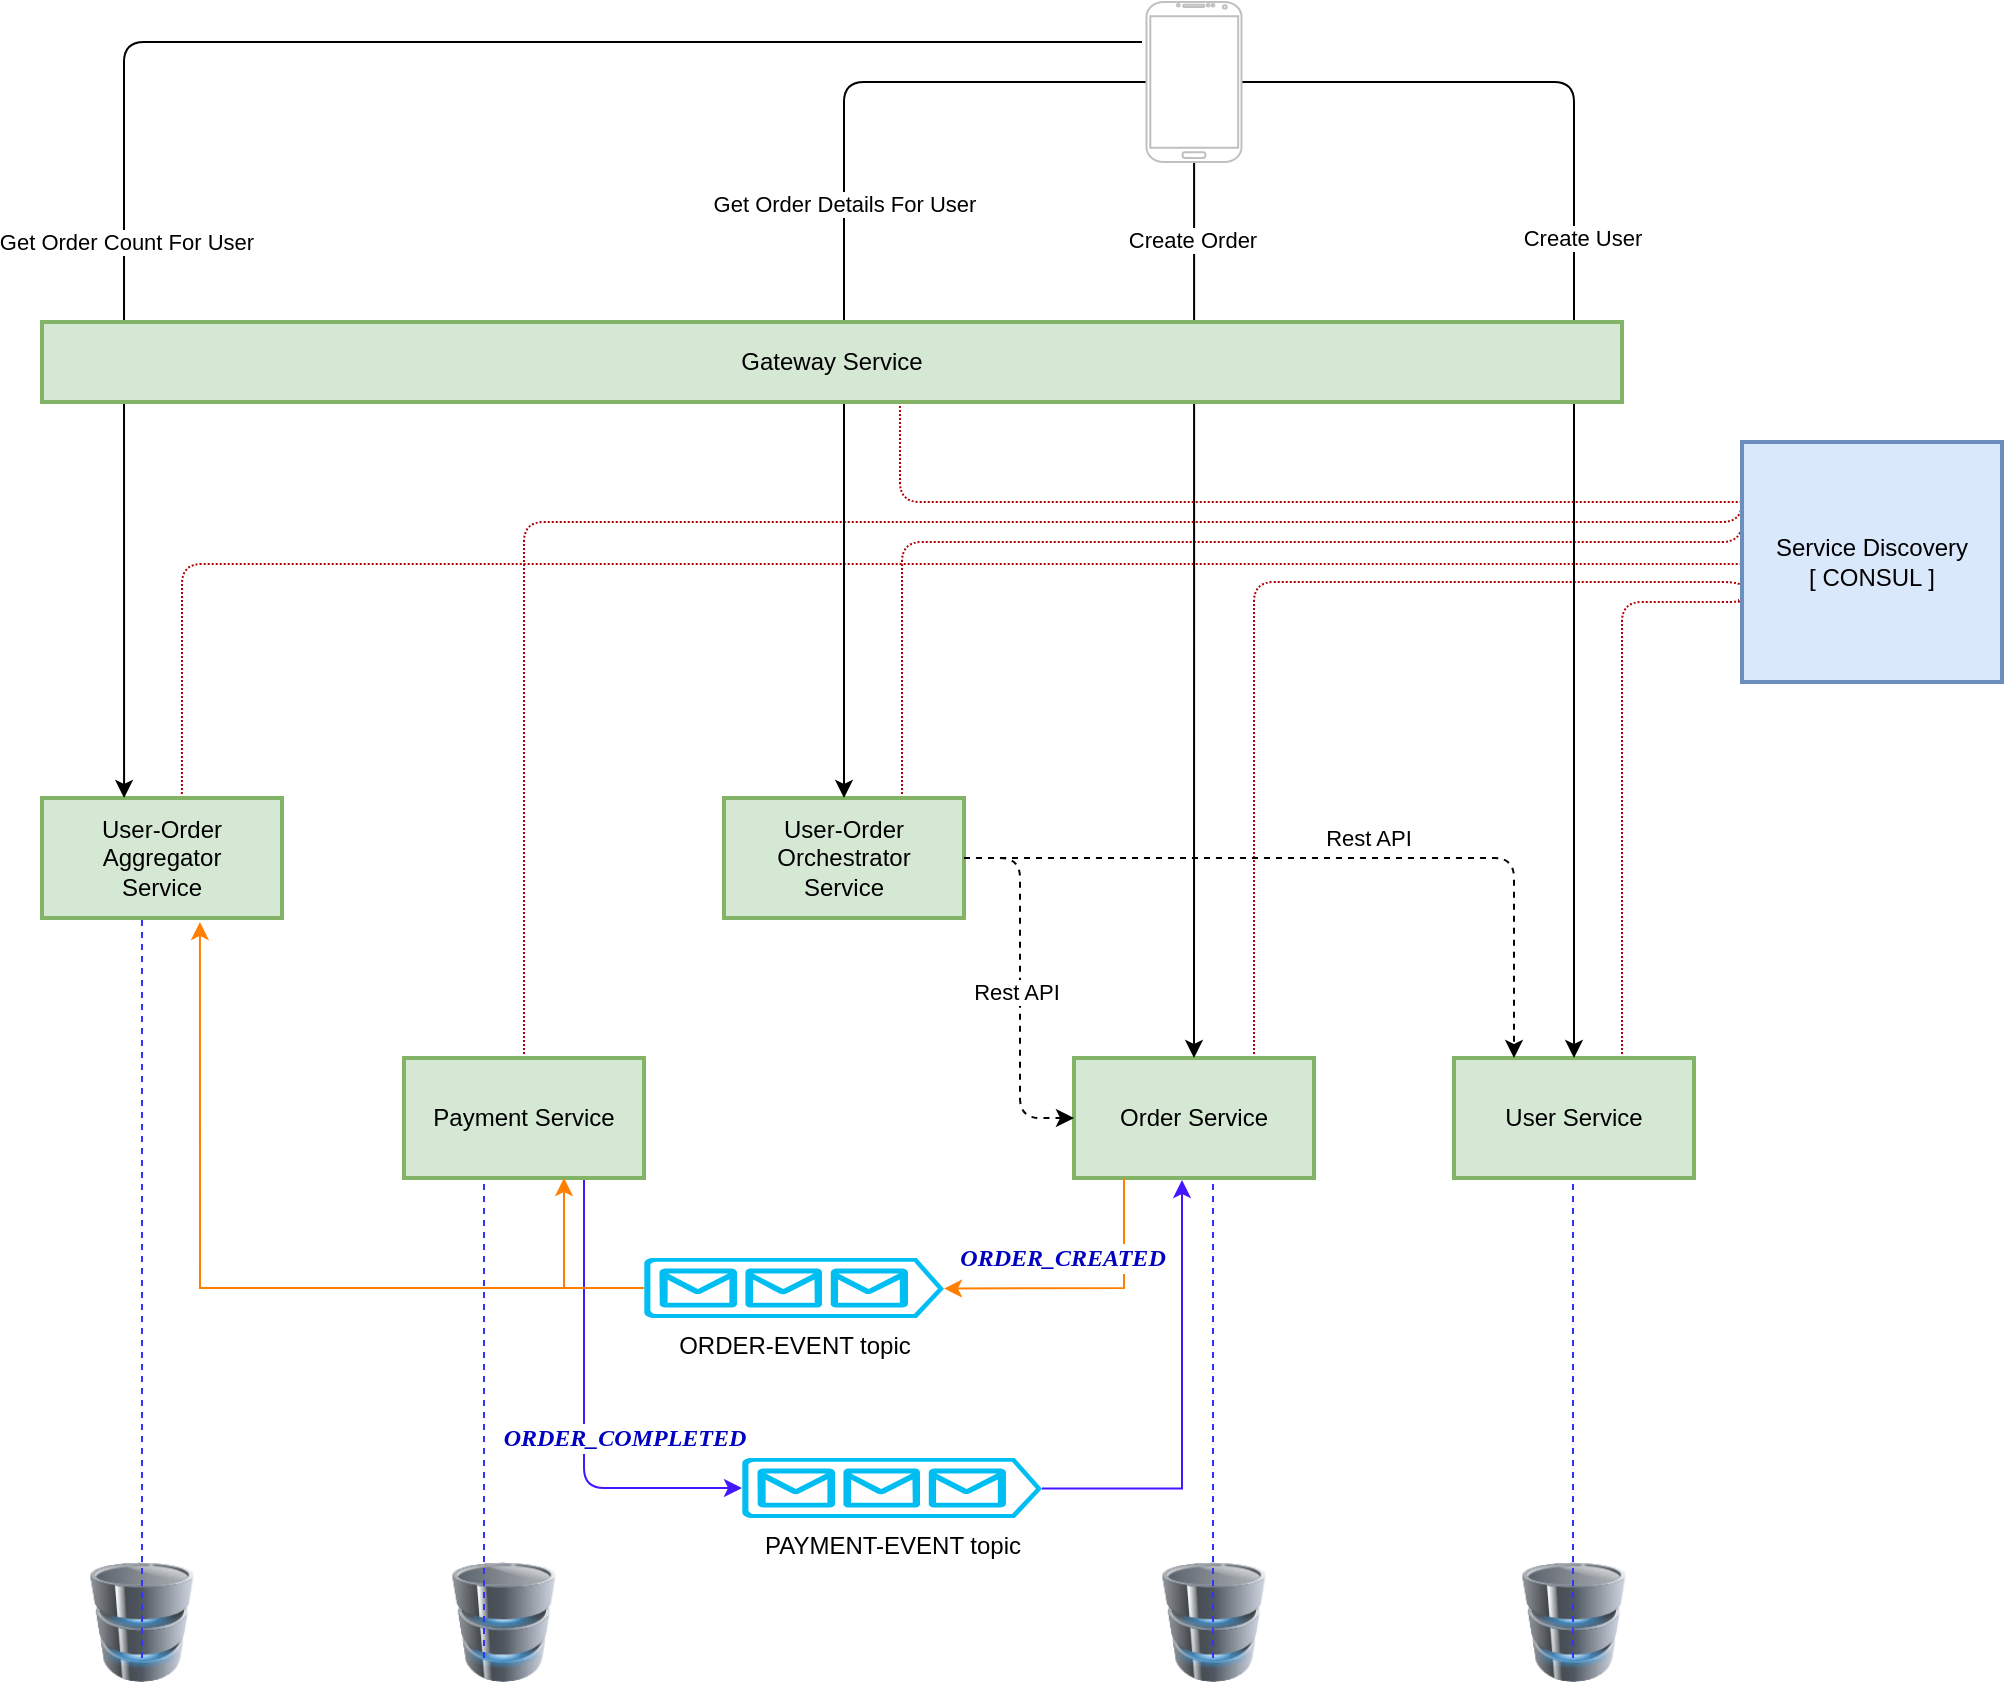 <mxfile version="17.2.4" type="device"><diagram id="Ht1M8jgEwFfnCIfOTk4-" name="Page-1"><mxGraphModel dx="1106" dy="791" grid="1" gridSize="10" guides="1" tooltips="1" connect="1" arrows="1" fold="1" page="1" pageScale="1" pageWidth="1169" pageHeight="827" math="0" shadow="0"><root><mxCell id="0"/><mxCell id="1" parent="0"/><mxCell id="O1utlGR4iy_Taf4BKDUf-8" style="edgeStyle=orthogonalEdgeStyle;rounded=1;orthogonalLoop=1;jettySize=auto;html=1;entryX=-0.015;entryY=0.658;entryDx=0;entryDy=0;dashed=1;dashPattern=1 1;endArrow=none;endFill=0;strokeWidth=1;fillColor=#e51400;strokeColor=#B20000;entryPerimeter=0;" edge="1" parent="1" source="_CEhsDyL_hzzY5Q6jUJc-2" target="O1utlGR4iy_Taf4BKDUf-3"><mxGeometry relative="1" as="geometry"><Array as="points"><mxPoint x="840" y="330"/><mxPoint x="900" y="330"/><mxPoint x="900" y="329"/></Array></mxGeometry></mxCell><UserObject label="User Service" treeRoot="1" id="_CEhsDyL_hzzY5Q6jUJc-2"><mxCell style="whiteSpace=wrap;html=1;align=center;treeFolding=1;treeMoving=1;newEdgeStyle={&quot;edgeStyle&quot;:&quot;elbowEdgeStyle&quot;,&quot;startArrow&quot;:&quot;none&quot;,&quot;endArrow&quot;:&quot;none&quot;};strokeWidth=2;fillColor=#d5e8d4;strokeColor=#82b366;" parent="1" vertex="1"><mxGeometry x="756" y="558" width="120" height="60" as="geometry"/></mxCell></UserObject><mxCell id="O1utlGR4iy_Taf4BKDUf-9" style="edgeStyle=orthogonalEdgeStyle;rounded=1;orthogonalLoop=1;jettySize=auto;html=1;exitX=0.75;exitY=0;exitDx=0;exitDy=0;entryX=0;entryY=0.625;entryDx=0;entryDy=0;entryPerimeter=0;dashed=1;dashPattern=1 1;endArrow=none;endFill=0;strokeWidth=1;fillColor=#e51400;strokeColor=#B20000;" edge="1" parent="1" source="_CEhsDyL_hzzY5Q6jUJc-3" target="O1utlGR4iy_Taf4BKDUf-3"><mxGeometry relative="1" as="geometry"><Array as="points"><mxPoint x="656" y="320"/><mxPoint x="900" y="320"/></Array></mxGeometry></mxCell><UserObject label="Order Service" treeRoot="1" id="_CEhsDyL_hzzY5Q6jUJc-3"><mxCell style="whiteSpace=wrap;html=1;align=center;treeFolding=1;treeMoving=1;newEdgeStyle={&quot;edgeStyle&quot;:&quot;elbowEdgeStyle&quot;,&quot;startArrow&quot;:&quot;none&quot;,&quot;endArrow&quot;:&quot;none&quot;};strokeWidth=2;fillColor=#d5e8d4;strokeColor=#82b366;" parent="1" vertex="1"><mxGeometry x="566" y="558" width="120" height="60" as="geometry"/></mxCell></UserObject><mxCell id="_CEhsDyL_hzzY5Q6jUJc-9" style="edgeStyle=orthogonalEdgeStyle;rounded=1;orthogonalLoop=1;jettySize=auto;html=1;entryX=0;entryY=0.5;entryDx=0;entryDy=0;entryPerimeter=0;strokeColor=#4517FF;" parent="1" source="_CEhsDyL_hzzY5Q6jUJc-4" target="_CEhsDyL_hzzY5Q6jUJc-6" edge="1"><mxGeometry relative="1" as="geometry"><Array as="points"><mxPoint x="321" y="773"/></Array></mxGeometry></mxCell><mxCell id="_CEhsDyL_hzzY5Q6jUJc-25" value="&lt;p class=&quot;p1&quot; style=&quot;margin: 0px ; font-stretch: normal ; font-size: 12px ; line-height: normal ; font-family: &amp;#34;menlo&amp;#34; ; color: rgb(0 , 0 , 192)&quot;&gt;&lt;b&gt;&lt;i&gt;ORDER_COMPLETED&lt;/i&gt;&lt;/b&gt;&lt;/p&gt;" style="edgeLabel;html=1;align=center;verticalAlign=middle;resizable=0;points=[];" parent="_CEhsDyL_hzzY5Q6jUJc-9" vertex="1" connectable="0"><mxGeometry x="0.014" y="2" relative="1" as="geometry"><mxPoint x="18" y="11" as="offset"/></mxGeometry></mxCell><mxCell id="O1utlGR4iy_Taf4BKDUf-10" style="edgeStyle=orthogonalEdgeStyle;rounded=1;orthogonalLoop=1;jettySize=auto;html=1;entryX=0;entryY=0.113;entryDx=0;entryDy=0;entryPerimeter=0;dashed=1;dashPattern=1 1;endArrow=none;endFill=0;strokeWidth=1;fillColor=#e51400;strokeColor=#B20000;" edge="1" parent="1" source="_CEhsDyL_hzzY5Q6jUJc-4" target="O1utlGR4iy_Taf4BKDUf-3"><mxGeometry relative="1" as="geometry"><Array as="points"><mxPoint x="291" y="290"/></Array></mxGeometry></mxCell><UserObject label="Payment Service" treeRoot="1" id="_CEhsDyL_hzzY5Q6jUJc-4"><mxCell style="whiteSpace=wrap;html=1;align=center;treeFolding=1;treeMoving=1;newEdgeStyle={&quot;edgeStyle&quot;:&quot;elbowEdgeStyle&quot;,&quot;startArrow&quot;:&quot;none&quot;,&quot;endArrow&quot;:&quot;none&quot;};strokeWidth=2;fillColor=#d5e8d4;strokeColor=#82b366;" parent="1" vertex="1"><mxGeometry x="231" y="558" width="120" height="60" as="geometry"/></mxCell></UserObject><mxCell id="_CEhsDyL_hzzY5Q6jUJc-8" style="edgeStyle=orthogonalEdgeStyle;rounded=0;orthogonalLoop=1;jettySize=auto;html=1;exitX=0;exitY=0.5;exitDx=0;exitDy=0;exitPerimeter=0;strokeColor=#FF8000;" parent="1" source="_CEhsDyL_hzzY5Q6jUJc-5" edge="1"><mxGeometry relative="1" as="geometry"><mxPoint x="311" y="618" as="targetPoint"/><Array as="points"><mxPoint x="311" y="673"/><mxPoint x="311" y="618"/></Array></mxGeometry></mxCell><mxCell id="_CEhsDyL_hzzY5Q6jUJc-13" style="edgeStyle=orthogonalEdgeStyle;rounded=0;orthogonalLoop=1;jettySize=auto;html=1;exitX=0;exitY=0.5;exitDx=0;exitDy=0;exitPerimeter=0;entryX=0.658;entryY=1.033;entryDx=0;entryDy=0;entryPerimeter=0;strokeColor=#FF8000;" parent="1" source="_CEhsDyL_hzzY5Q6jUJc-5" target="_CEhsDyL_hzzY5Q6jUJc-12" edge="1"><mxGeometry relative="1" as="geometry"/></mxCell><mxCell id="_CEhsDyL_hzzY5Q6jUJc-5" value="ORDER-EVENT topic" style="verticalLabelPosition=bottom;html=1;verticalAlign=top;align=center;strokeColor=none;fillColor=#00BEF2;shape=mxgraph.azure.queue_generic;pointerEvents=1;" parent="1" vertex="1"><mxGeometry x="351" y="658" width="150" height="30" as="geometry"/></mxCell><mxCell id="_CEhsDyL_hzzY5Q6jUJc-10" style="edgeStyle=orthogonalEdgeStyle;rounded=0;orthogonalLoop=1;jettySize=auto;html=1;exitX=1;exitY=0.51;exitDx=0;exitDy=0;exitPerimeter=0;entryX=0.45;entryY=1.017;entryDx=0;entryDy=0;entryPerimeter=0;strokeColor=#4517FF;" parent="1" source="_CEhsDyL_hzzY5Q6jUJc-6" target="_CEhsDyL_hzzY5Q6jUJc-3" edge="1"><mxGeometry relative="1" as="geometry"><mxPoint x="545" y="773.3" as="sourcePoint"/></mxGeometry></mxCell><mxCell id="_CEhsDyL_hzzY5Q6jUJc-6" value="PAYMENT-EVENT topic" style="verticalLabelPosition=bottom;html=1;verticalAlign=top;align=center;strokeColor=none;fillColor=#00BEF2;shape=mxgraph.azure.queue_generic;pointerEvents=1;" parent="1" vertex="1"><mxGeometry x="400" y="758" width="150" height="30" as="geometry"/></mxCell><mxCell id="_CEhsDyL_hzzY5Q6jUJc-7" value="&lt;p class=&quot;p1&quot; style=&quot;margin: 0px ; font-stretch: normal ; font-size: 12px ; line-height: normal ; font-family: &amp;#34;menlo&amp;#34; ; color: rgb(0 , 0 , 192)&quot;&gt;&lt;b&gt;&lt;i&gt;ORDER_CREATED&lt;/i&gt;&lt;/b&gt;&lt;br&gt;&lt;/p&gt;" style="endArrow=classic;html=1;rounded=0;entryX=1;entryY=0.51;entryDx=0;entryDy=0;entryPerimeter=0;strokeColor=#FF8000;" parent="1" target="_CEhsDyL_hzzY5Q6jUJc-5" edge="1"><mxGeometry x="0.183" y="-15" width="50" height="50" relative="1" as="geometry"><mxPoint x="591" y="618" as="sourcePoint"/><mxPoint x="545" y="673.3" as="targetPoint"/><Array as="points"><mxPoint x="591" y="673"/></Array><mxPoint as="offset"/></mxGeometry></mxCell><mxCell id="O1utlGR4iy_Taf4BKDUf-5" style="edgeStyle=orthogonalEdgeStyle;rounded=1;orthogonalLoop=1;jettySize=auto;html=1;entryX=0;entryY=0.5;entryDx=0;entryDy=0;exitX=0.583;exitY=-0.033;exitDx=0;exitDy=0;exitPerimeter=0;dashed=1;endArrow=none;endFill=0;fillColor=#e51400;strokeWidth=1;strokeColor=#B20000;dashPattern=1 1;" edge="1" parent="1" source="_CEhsDyL_hzzY5Q6jUJc-12"><mxGeometry relative="1" as="geometry"><mxPoint x="120" y="371" as="sourcePoint"/><mxPoint x="900" y="311" as="targetPoint"/><Array as="points"><mxPoint x="120" y="311"/></Array></mxGeometry></mxCell><UserObject label="User-Order Aggregator &lt;br&gt;Service" treeRoot="1" id="_CEhsDyL_hzzY5Q6jUJc-12"><mxCell style="whiteSpace=wrap;html=1;align=center;treeFolding=1;treeMoving=1;newEdgeStyle={&quot;edgeStyle&quot;:&quot;elbowEdgeStyle&quot;,&quot;startArrow&quot;:&quot;none&quot;,&quot;endArrow&quot;:&quot;none&quot;};strokeWidth=2;fillColor=#d5e8d4;strokeColor=#82b366;" parent="1" vertex="1"><mxGeometry x="50" y="428" width="120" height="60" as="geometry"/></mxCell></UserObject><mxCell id="_CEhsDyL_hzzY5Q6jUJc-14" value="" style="image;html=1;image=img/lib/clip_art/computers/Database_128x128.png;strokeWidth=2;" parent="1" vertex="1"><mxGeometry x="70" y="810" width="60" height="60" as="geometry"/></mxCell><mxCell id="_CEhsDyL_hzzY5Q6jUJc-15" value="" style="image;html=1;image=img/lib/clip_art/computers/Database_128x128.png;strokeWidth=2;" parent="1" vertex="1"><mxGeometry x="251" y="810" width="60" height="60" as="geometry"/></mxCell><mxCell id="_CEhsDyL_hzzY5Q6jUJc-16" value="" style="image;html=1;image=img/lib/clip_art/computers/Database_128x128.png;strokeWidth=2;" parent="1" vertex="1"><mxGeometry x="606" y="810" width="60" height="60" as="geometry"/></mxCell><mxCell id="_CEhsDyL_hzzY5Q6jUJc-17" value="" style="image;html=1;image=img/lib/clip_art/computers/Database_128x128.png;strokeWidth=2;" parent="1" vertex="1"><mxGeometry x="786" y="810" width="60" height="60" as="geometry"/></mxCell><mxCell id="_CEhsDyL_hzzY5Q6jUJc-18" value="" style="endArrow=none;dashed=1;html=1;rounded=1;strokeColor=#3333FF;exitX=0.5;exitY=0;exitDx=0;exitDy=0;" parent="1" edge="1"><mxGeometry width="50" height="50" relative="1" as="geometry"><mxPoint x="100" y="858" as="sourcePoint"/><mxPoint x="100" y="488" as="targetPoint"/></mxGeometry></mxCell><mxCell id="_CEhsDyL_hzzY5Q6jUJc-19" value="" style="endArrow=none;dashed=1;html=1;rounded=1;strokeColor=#3333FF;exitX=0.5;exitY=0;exitDx=0;exitDy=0;" parent="1" edge="1"><mxGeometry width="50" height="50" relative="1" as="geometry"><mxPoint x="271" y="858" as="sourcePoint"/><mxPoint x="271" y="618" as="targetPoint"/></mxGeometry></mxCell><mxCell id="_CEhsDyL_hzzY5Q6jUJc-20" value="" style="endArrow=none;dashed=1;html=1;rounded=1;strokeColor=#3333FF;exitX=0.5;exitY=0;exitDx=0;exitDy=0;" parent="1" edge="1"><mxGeometry width="50" height="50" relative="1" as="geometry"><mxPoint x="635.5" y="858" as="sourcePoint"/><mxPoint x="635.5" y="618" as="targetPoint"/></mxGeometry></mxCell><mxCell id="_CEhsDyL_hzzY5Q6jUJc-21" value="" style="endArrow=none;dashed=1;html=1;rounded=1;strokeColor=#3333FF;exitX=0.5;exitY=0;exitDx=0;exitDy=0;" parent="1" edge="1"><mxGeometry width="50" height="50" relative="1" as="geometry"><mxPoint x="815.5" y="858" as="sourcePoint"/><mxPoint x="815.5" y="618" as="targetPoint"/></mxGeometry></mxCell><mxCell id="_CEhsDyL_hzzY5Q6jUJc-35" style="edgeStyle=orthogonalEdgeStyle;rounded=1;orthogonalLoop=1;jettySize=auto;html=1;entryX=0;entryY=0.5;entryDx=0;entryDy=0;dashed=1;strokeColor=#000000;" parent="1" source="_CEhsDyL_hzzY5Q6jUJc-22" target="_CEhsDyL_hzzY5Q6jUJc-3" edge="1"><mxGeometry relative="1" as="geometry"><Array as="points"><mxPoint x="539" y="458"/><mxPoint x="539" y="588"/></Array></mxGeometry></mxCell><mxCell id="_CEhsDyL_hzzY5Q6jUJc-37" value="Rest API" style="edgeLabel;html=1;align=center;verticalAlign=middle;resizable=0;points=[];" parent="_CEhsDyL_hzzY5Q6jUJc-35" vertex="1" connectable="0"><mxGeometry x="0.027" y="-2" relative="1" as="geometry"><mxPoint as="offset"/></mxGeometry></mxCell><mxCell id="O1utlGR4iy_Taf4BKDUf-11" style="edgeStyle=orthogonalEdgeStyle;rounded=1;orthogonalLoop=1;jettySize=auto;html=1;entryX=0;entryY=0.25;entryDx=0;entryDy=0;dashed=1;dashPattern=1 1;endArrow=none;endFill=0;strokeWidth=1;fillColor=#e51400;strokeColor=#B20000;" edge="1" parent="1" source="_CEhsDyL_hzzY5Q6jUJc-22" target="O1utlGR4iy_Taf4BKDUf-3"><mxGeometry relative="1" as="geometry"><Array as="points"><mxPoint x="480" y="300"/></Array></mxGeometry></mxCell><UserObject label="User-Order Orchestrator&lt;br&gt;Service" treeRoot="1" id="_CEhsDyL_hzzY5Q6jUJc-22"><mxCell style="whiteSpace=wrap;html=1;align=center;treeFolding=1;treeMoving=1;newEdgeStyle={&quot;edgeStyle&quot;:&quot;elbowEdgeStyle&quot;,&quot;startArrow&quot;:&quot;none&quot;,&quot;endArrow&quot;:&quot;none&quot;};strokeWidth=2;fillColor=#d5e8d4;strokeColor=#82b366;" parent="1" vertex="1"><mxGeometry x="391" y="428" width="120" height="60" as="geometry"/></mxCell></UserObject><mxCell id="_CEhsDyL_hzzY5Q6jUJc-23" value="" style="endArrow=classic;html=1;rounded=1;strokeColor=#000000;exitX=1;exitY=0.5;exitDx=0;exitDy=0;entryX=0.25;entryY=0;entryDx=0;entryDy=0;dashed=1;" parent="1" source="_CEhsDyL_hzzY5Q6jUJc-22" target="_CEhsDyL_hzzY5Q6jUJc-2" edge="1"><mxGeometry width="50" height="50" relative="1" as="geometry"><mxPoint x="541" y="588" as="sourcePoint"/><mxPoint x="451" y="538" as="targetPoint"/><Array as="points"><mxPoint x="786" y="458"/></Array></mxGeometry></mxCell><mxCell id="_CEhsDyL_hzzY5Q6jUJc-38" value="Rest API" style="edgeLabel;html=1;align=center;verticalAlign=middle;resizable=0;points=[];" parent="_CEhsDyL_hzzY5Q6jUJc-23" vertex="1" connectable="0"><mxGeometry x="0.077" relative="1" as="geometry"><mxPoint y="-10" as="offset"/></mxGeometry></mxCell><mxCell id="_CEhsDyL_hzzY5Q6jUJc-28" style="edgeStyle=orthogonalEdgeStyle;rounded=1;orthogonalLoop=1;jettySize=auto;html=1;entryX=0.5;entryY=0;entryDx=0;entryDy=0;strokeColor=#000000;" parent="1" source="_CEhsDyL_hzzY5Q6jUJc-26" target="_CEhsDyL_hzzY5Q6jUJc-3" edge="1"><mxGeometry relative="1" as="geometry"/></mxCell><mxCell id="_CEhsDyL_hzzY5Q6jUJc-29" value="Create Order" style="edgeLabel;html=1;align=center;verticalAlign=middle;resizable=0;points=[];" parent="_CEhsDyL_hzzY5Q6jUJc-28" vertex="1" connectable="0"><mxGeometry x="-0.253" y="-1" relative="1" as="geometry"><mxPoint y="-129" as="offset"/></mxGeometry></mxCell><mxCell id="_CEhsDyL_hzzY5Q6jUJc-30" value="Create User" style="edgeStyle=orthogonalEdgeStyle;rounded=1;orthogonalLoop=1;jettySize=auto;html=1;entryX=0.5;entryY=0;entryDx=0;entryDy=0;strokeColor=#000000;" parent="1" source="_CEhsDyL_hzzY5Q6jUJc-26" target="_CEhsDyL_hzzY5Q6jUJc-2" edge="1"><mxGeometry x="-0.254" y="4" relative="1" as="geometry"><mxPoint as="offset"/></mxGeometry></mxCell><mxCell id="_CEhsDyL_hzzY5Q6jUJc-31" style="edgeStyle=orthogonalEdgeStyle;rounded=1;orthogonalLoop=1;jettySize=auto;html=1;entryX=0.5;entryY=0;entryDx=0;entryDy=0;strokeColor=#000000;" parent="1" source="_CEhsDyL_hzzY5Q6jUJc-26" target="_CEhsDyL_hzzY5Q6jUJc-22" edge="1"><mxGeometry relative="1" as="geometry"/></mxCell><mxCell id="_CEhsDyL_hzzY5Q6jUJc-32" value="Get Order Details For User" style="edgeLabel;html=1;align=center;verticalAlign=middle;resizable=0;points=[];" parent="_CEhsDyL_hzzY5Q6jUJc-31" vertex="1" connectable="0"><mxGeometry x="-0.154" y="1" relative="1" as="geometry"><mxPoint x="-1" y="-4" as="offset"/></mxGeometry></mxCell><mxCell id="_CEhsDyL_hzzY5Q6jUJc-33" style="edgeStyle=orthogonalEdgeStyle;rounded=1;orthogonalLoop=1;jettySize=auto;html=1;entryX=0.342;entryY=0;entryDx=0;entryDy=0;entryPerimeter=0;strokeColor=#000000;" parent="1" target="_CEhsDyL_hzzY5Q6jUJc-12" edge="1"><mxGeometry relative="1" as="geometry"><mxPoint x="600" y="50" as="sourcePoint"/><mxPoint x="20.46" y="498" as="targetPoint"/><Array as="points"><mxPoint x="91" y="50"/></Array></mxGeometry></mxCell><mxCell id="_CEhsDyL_hzzY5Q6jUJc-36" value="Get Order Count For User" style="edgeLabel;html=1;align=center;verticalAlign=middle;resizable=0;points=[];" parent="_CEhsDyL_hzzY5Q6jUJc-33" vertex="1" connectable="0"><mxGeometry x="0.649" y="1" relative="1" as="geometry"><mxPoint y="-123" as="offset"/></mxGeometry></mxCell><mxCell id="_CEhsDyL_hzzY5Q6jUJc-26" value="" style="verticalLabelPosition=bottom;verticalAlign=top;html=1;shadow=0;dashed=0;strokeWidth=1;shape=mxgraph.android.phone2;strokeColor=#c0c0c0;" parent="1" vertex="1"><mxGeometry x="602.25" y="30" width="47.5" height="80" as="geometry"/></mxCell><mxCell id="O1utlGR4iy_Taf4BKDUf-7" style="edgeStyle=orthogonalEdgeStyle;rounded=1;orthogonalLoop=1;jettySize=auto;html=1;entryX=0.5;entryY=0;entryDx=0;entryDy=0;dashed=1;dashPattern=1 1;endArrow=none;endFill=0;strokeWidth=1;fillColor=#e51400;strokeColor=#B20000;exitX=0.543;exitY=1.05;exitDx=0;exitDy=0;exitPerimeter=0;" edge="1" parent="1" source="O1utlGR4iy_Taf4BKDUf-2" target="O1utlGR4iy_Taf4BKDUf-3"><mxGeometry relative="1" as="geometry"><Array as="points"><mxPoint x="479" y="280"/></Array></mxGeometry></mxCell><UserObject label="Gateway Service" treeRoot="1" id="O1utlGR4iy_Taf4BKDUf-2"><mxCell style="whiteSpace=wrap;html=1;align=center;treeFolding=1;treeMoving=1;newEdgeStyle={&quot;edgeStyle&quot;:&quot;elbowEdgeStyle&quot;,&quot;startArrow&quot;:&quot;none&quot;,&quot;endArrow&quot;:&quot;none&quot;};strokeWidth=2;fillColor=#d5e8d4;strokeColor=#82b366;" vertex="1" parent="1"><mxGeometry x="50" y="190" width="790" height="40" as="geometry"/></mxCell></UserObject><UserObject label="Service Discovery &lt;br&gt;[ CONSUL ]" treeRoot="1" id="O1utlGR4iy_Taf4BKDUf-3"><mxCell style="whiteSpace=wrap;html=1;align=center;treeFolding=1;treeMoving=1;newEdgeStyle={&quot;edgeStyle&quot;:&quot;elbowEdgeStyle&quot;,&quot;startArrow&quot;:&quot;none&quot;,&quot;endArrow&quot;:&quot;none&quot;};strokeWidth=2;fillColor=#dae8fc;strokeColor=#6c8ebf;" vertex="1" parent="1"><mxGeometry x="900" y="250" width="130" height="120" as="geometry"/></mxCell></UserObject></root></mxGraphModel></diagram></mxfile>